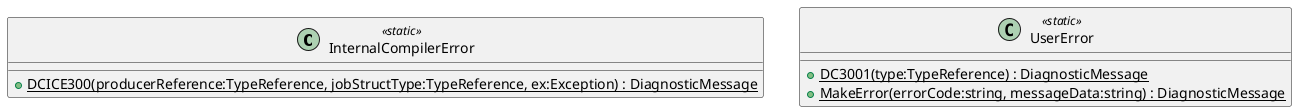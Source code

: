 @startuml
class InternalCompilerError <<static>> {
    + {static} DCICE300(producerReference:TypeReference, jobStructType:TypeReference, ex:Exception) : DiagnosticMessage
}
class UserError <<static>> {
    + {static} DC3001(type:TypeReference) : DiagnosticMessage
    + {static} MakeError(errorCode:string, messageData:string) : DiagnosticMessage
}
@enduml
